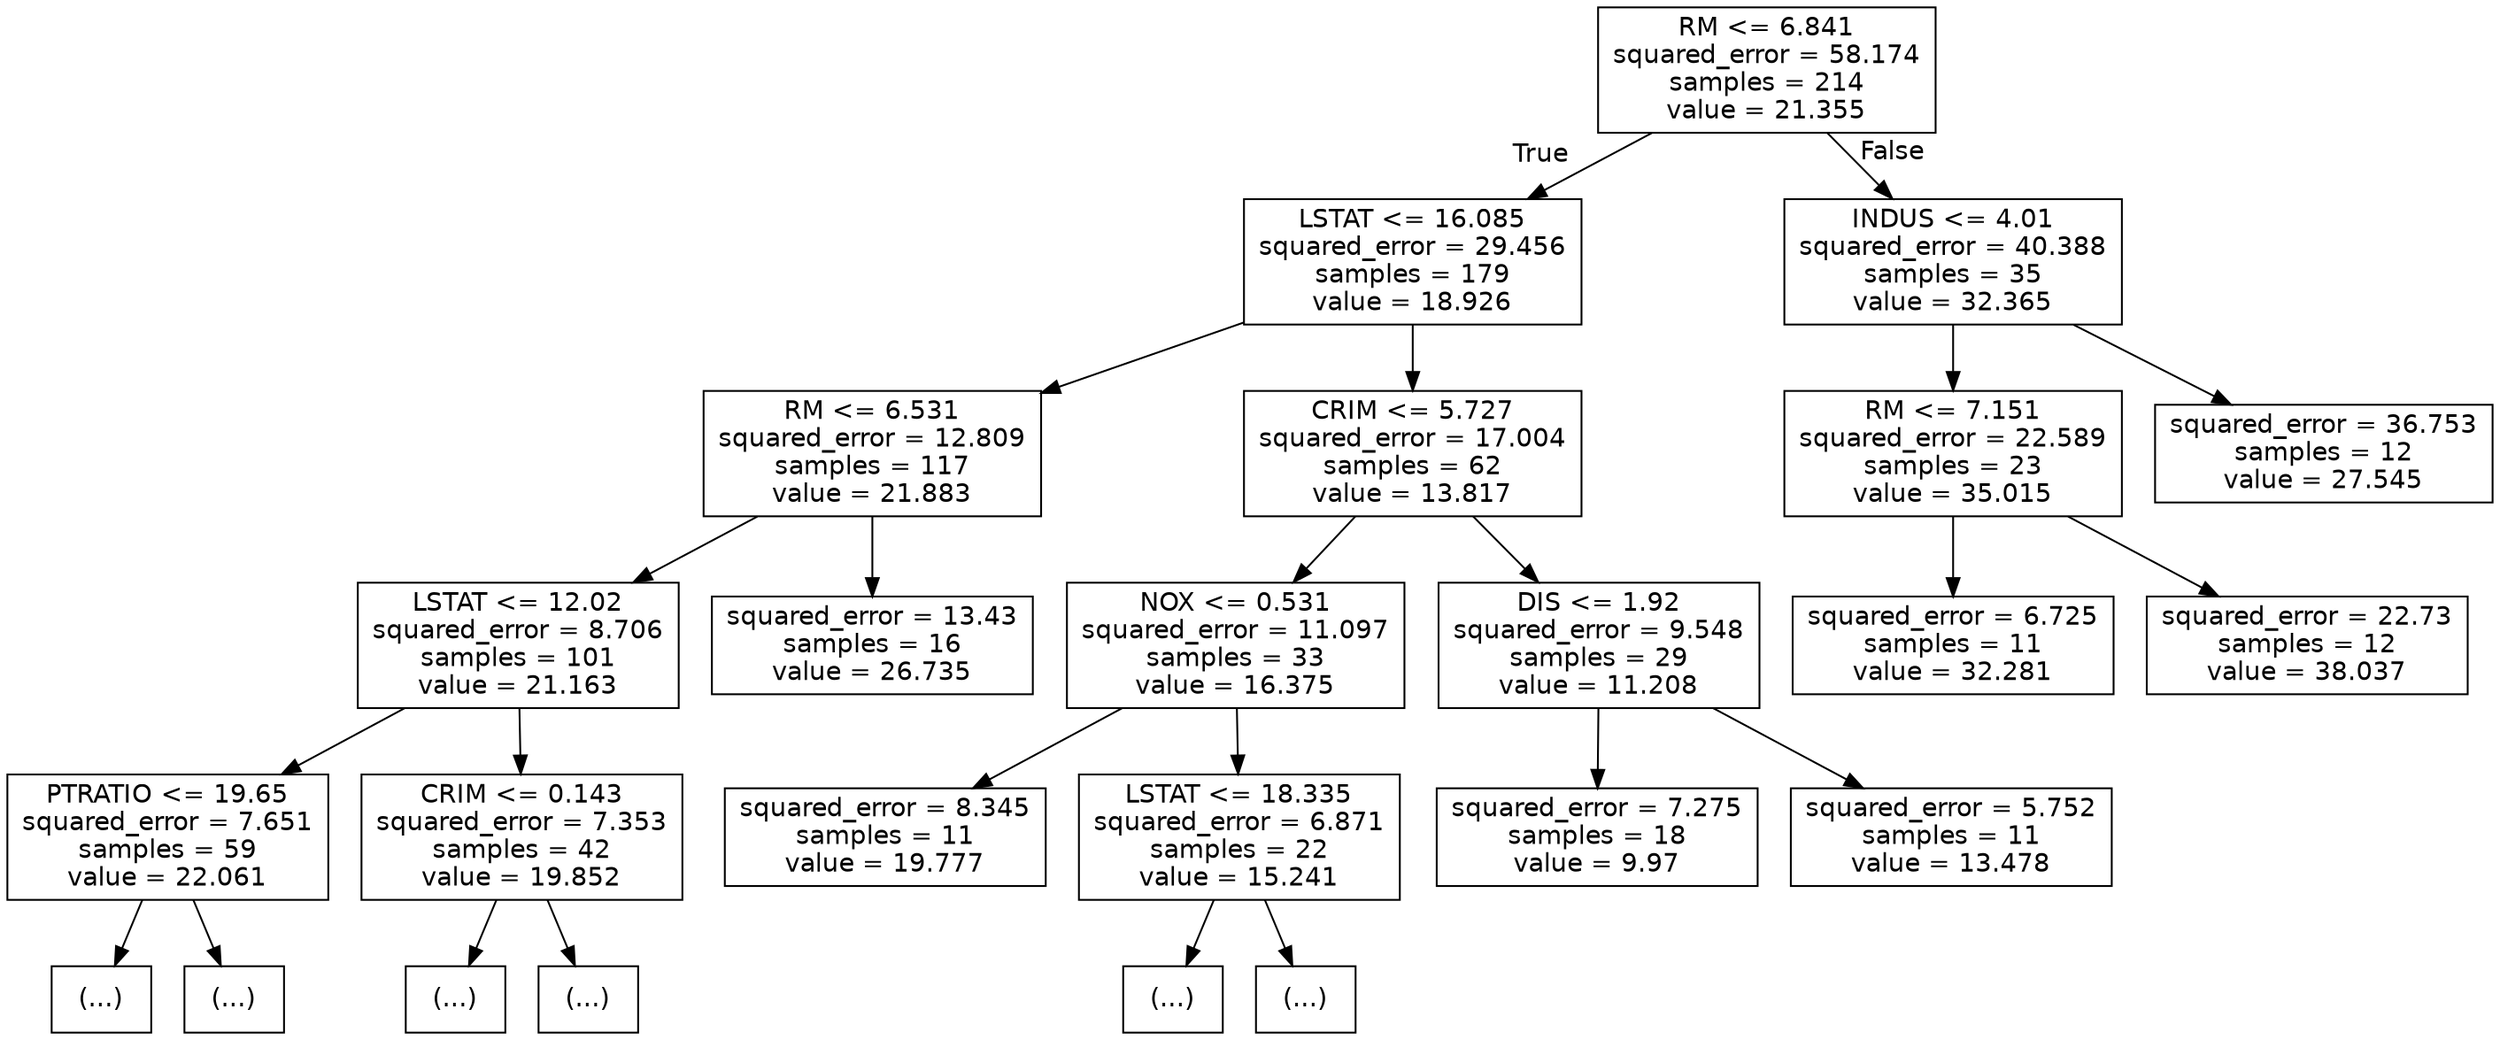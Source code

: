 digraph Tree {
node [shape=box, fontname="helvetica"] ;
edge [fontname="helvetica"] ;
0 [label="RM <= 6.841\nsquared_error = 58.174\nsamples = 214\nvalue = 21.355"] ;
1 [label="LSTAT <= 16.085\nsquared_error = 29.456\nsamples = 179\nvalue = 18.926"] ;
0 -> 1 [labeldistance=2.5, labelangle=45, headlabel="True"] ;
2 [label="RM <= 6.531\nsquared_error = 12.809\nsamples = 117\nvalue = 21.883"] ;
1 -> 2 ;
3 [label="LSTAT <= 12.02\nsquared_error = 8.706\nsamples = 101\nvalue = 21.163"] ;
2 -> 3 ;
4 [label="PTRATIO <= 19.65\nsquared_error = 7.651\nsamples = 59\nvalue = 22.061"] ;
3 -> 4 ;
5 [label="(...)"] ;
4 -> 5 ;
10 [label="(...)"] ;
4 -> 10 ;
11 [label="CRIM <= 0.143\nsquared_error = 7.353\nsamples = 42\nvalue = 19.852"] ;
3 -> 11 ;
12 [label="(...)"] ;
11 -> 12 ;
13 [label="(...)"] ;
11 -> 13 ;
16 [label="squared_error = 13.43\nsamples = 16\nvalue = 26.735"] ;
2 -> 16 ;
17 [label="CRIM <= 5.727\nsquared_error = 17.004\nsamples = 62\nvalue = 13.817"] ;
1 -> 17 ;
18 [label="NOX <= 0.531\nsquared_error = 11.097\nsamples = 33\nvalue = 16.375"] ;
17 -> 18 ;
19 [label="squared_error = 8.345\nsamples = 11\nvalue = 19.777"] ;
18 -> 19 ;
20 [label="LSTAT <= 18.335\nsquared_error = 6.871\nsamples = 22\nvalue = 15.241"] ;
18 -> 20 ;
21 [label="(...)"] ;
20 -> 21 ;
22 [label="(...)"] ;
20 -> 22 ;
23 [label="DIS <= 1.92\nsquared_error = 9.548\nsamples = 29\nvalue = 11.208"] ;
17 -> 23 ;
24 [label="squared_error = 7.275\nsamples = 18\nvalue = 9.97"] ;
23 -> 24 ;
25 [label="squared_error = 5.752\nsamples = 11\nvalue = 13.478"] ;
23 -> 25 ;
26 [label="INDUS <= 4.01\nsquared_error = 40.388\nsamples = 35\nvalue = 32.365"] ;
0 -> 26 [labeldistance=2.5, labelangle=-45, headlabel="False"] ;
27 [label="RM <= 7.151\nsquared_error = 22.589\nsamples = 23\nvalue = 35.015"] ;
26 -> 27 ;
28 [label="squared_error = 6.725\nsamples = 11\nvalue = 32.281"] ;
27 -> 28 ;
29 [label="squared_error = 22.73\nsamples = 12\nvalue = 38.037"] ;
27 -> 29 ;
30 [label="squared_error = 36.753\nsamples = 12\nvalue = 27.545"] ;
26 -> 30 ;
}